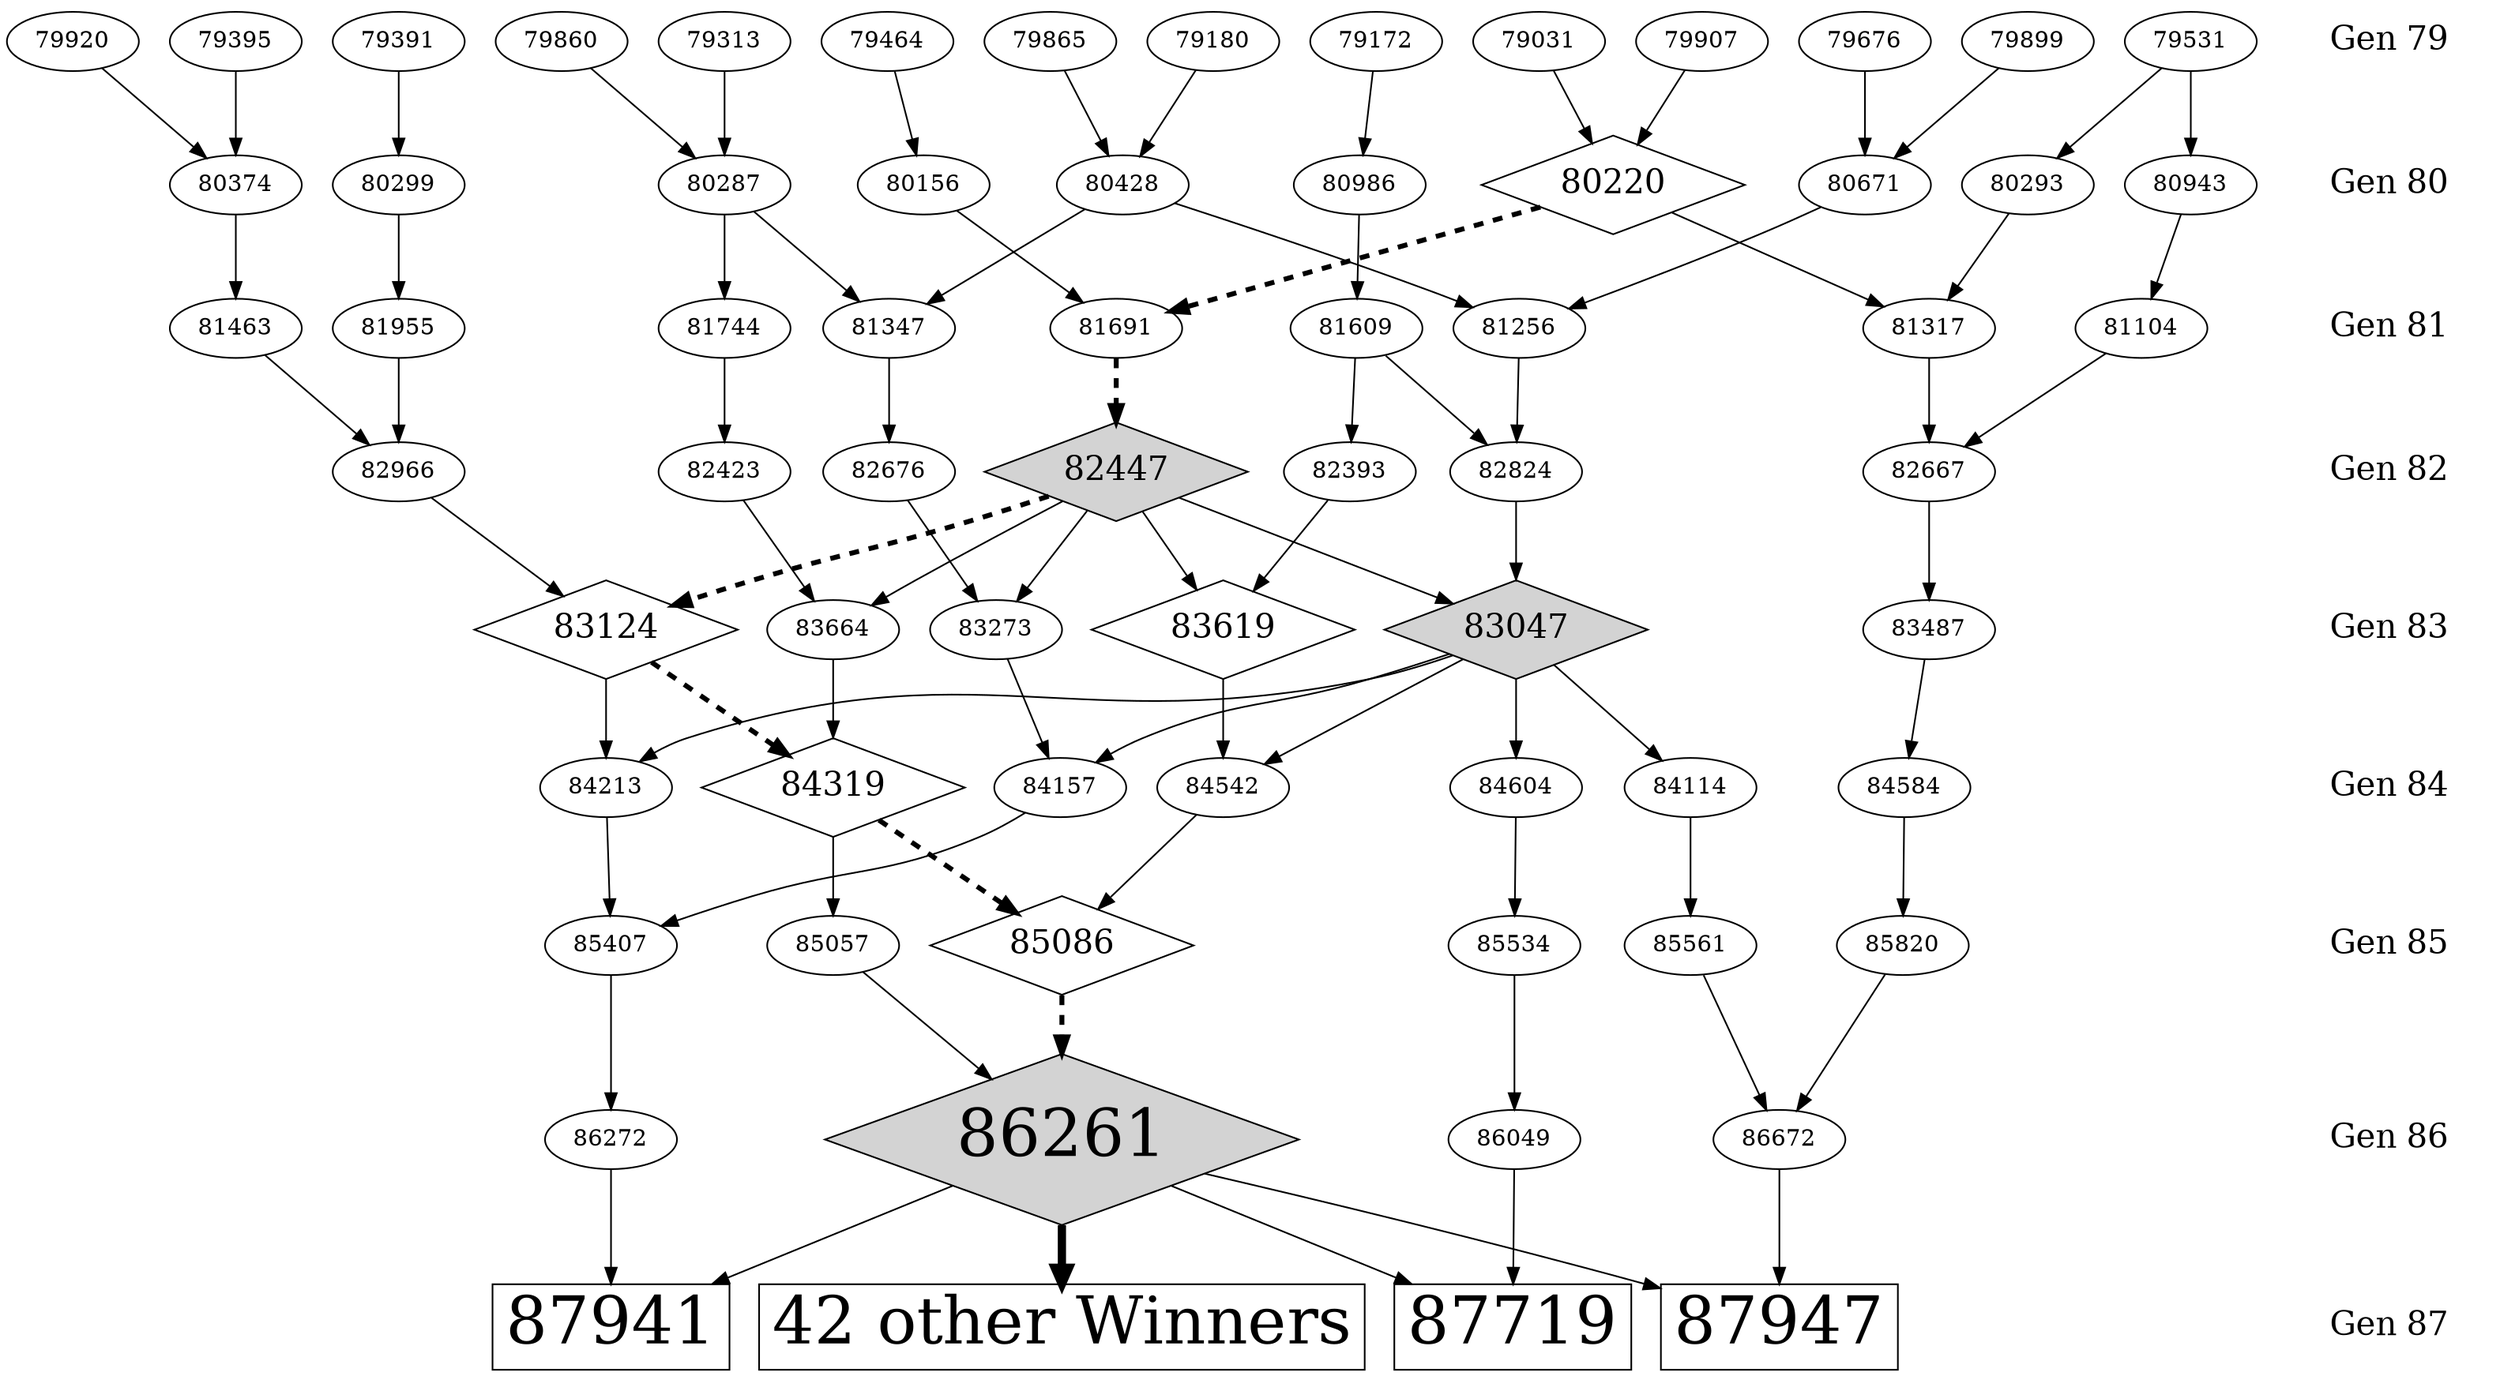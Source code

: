 digraph G {
	79031 -> 80220;
	79172 -> 80986;
	79180 -> 80428;
	79313 -> 80287;
	79391 -> 80299;
	79395 -> 80374;
	79464 -> 80156;
	79531 -> 80943;
	79531 -> 80293;
	79676 -> 80671;
	79860 -> 80287;
	79865 -> 80428;
	79899 -> 80671;
	79907 -> 80220;
	79920 -> 80374;
	80156 -> 81691;
	80220 -> 81691 [penwidth=3, style=dashed];
	80220 [shape=diamond, fontsize=20]
	80220 -> 81317;
	80287 -> 81347;
	80287 -> 81744;
	80293 -> 81317;
	80299 -> 81955;
	80374 -> 81463;
	80428 -> 81347;
	80428 -> 81256;
	80671 -> 81256;
	80943 -> 81104;
	80986 -> 81609;
	81104 -> 82667;
	81256 -> 82824;
	81317 -> 82667;
	81347 -> 82676;
	81463 -> 82966;
	81609 -> 82824;
	81609 -> 82393;
	82447 [shape=diamond, style=filled, fillcolor="lightgrey", fontsize=20]
	81691 -> 82447 [penwidth=3, style=dashed];
	81744 -> 82423;
	81955 -> 82966;
	82393 -> 83619;
	82423 -> 83664;
	82447 -> 83664;
	82447 -> 83619;
	82447 -> 83273;
	82447 -> 83124 [penwidth=3, style=dashed];
	82447 -> 83047;
	82667 -> 83487;
	82676 -> 83273;
	82824 -> 83047;
	82966 -> 83124;
	83047 [shape=diamond, style=filled, fillcolor="lightgrey", fontsize=20]
	83047 -> 84604;
	83047 -> 84542;
	83047 -> 84114;
	83047 -> 84157;
	83047 -> 84213;
	83124 -> 84319 [penwidth=3, style=dashed];
	83124 [shape=diamond, fontsize=20]
	83124 -> 84213;
	83273 -> 84157;
	83487 -> 84584;
	83619 [shape=diamond, fontsize=20]
	83619 -> 84542;
	83664 -> 84319;
	84114 -> 85561;
	84157 -> 85407;
	84213 -> 85407;
	84319 -> 85057;
	84319 [shape=diamond, fontsize=20]
	84319 -> 85086 [penwidth=3, style=dashed];
	84542 -> 85086;
	84584 -> 85820;
	84604 -> 85534;
	85057 -> 86261;
	85086 [shape=diamond, fontsize=20]
	85086 -> 86261 [penwidth=3, style=dashed];
	85407 -> 86272;
	85534 -> 86049;
	85561 -> 86672;
	85820 -> 86672;
	87719 [shape=rectangle, fontsize=40]
	87941 [shape=rectangle, fontsize=40]
	87947 [shape=rectangle, fontsize=40]
	86049 -> 87719;
	86272 -> 87941;
	86672 -> 87947;

	"42 other Winners" [shape=rectangle, fontsize=40]
	86261 [shape=diamond, style=filled, fillcolor="lightgrey", fontsize=40]
	86261 -> "42 other Winners" [penwidth=5];
	86261 -> 87719;
	86261 -> 87941;
	86261 -> 87947;

	node [penwidth=0, fontsize=20]
	"Gen 79" -> "Gen 80" -> "Gen 81" -> "Gen 82" -> "Gen 83" -> "Gen 84" -> "Gen 85" -> "Gen 86" -> "Gen 87" [style=invis];
	{ rank=same; "Gen 79", 79031 }
	{ rank=same; "Gen 80", 80428 }
	{ rank=same; "Gen 81", 81256 }
	{ rank=same; "Gen 82", 82824 }
	{ rank=same; "Gen 83", 83047 }
	{ rank=same; "Gen 84", 84157 }
	{ rank=same; "Gen 85", 85407 }
	{ rank=same; "Gen 86", 86049 }
	{ rank=same; "Gen 87", 87947 }
}
